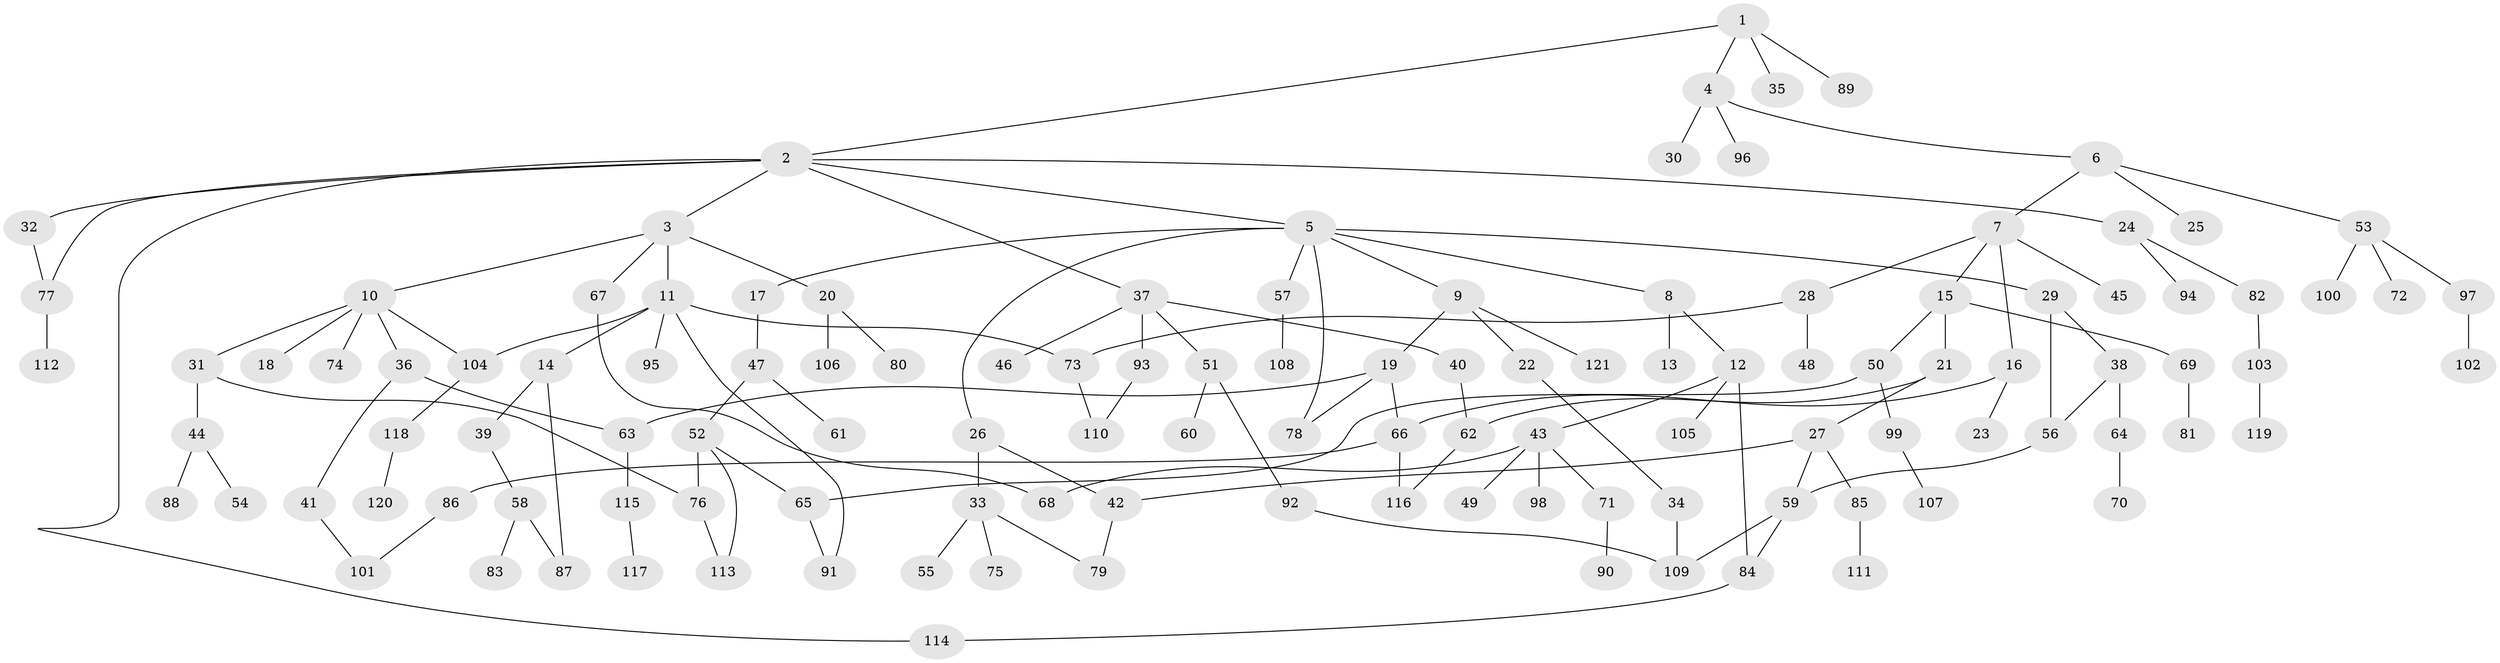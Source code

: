 // coarse degree distribution, {4: 0.08333333333333333, 13: 0.016666666666666666, 5: 0.08333333333333333, 7: 0.016666666666666666, 1: 0.38333333333333336, 2: 0.21666666666666667, 6: 0.03333333333333333, 3: 0.16666666666666666}
// Generated by graph-tools (version 1.1) at 2025/16/03/04/25 18:16:54]
// undirected, 121 vertices, 144 edges
graph export_dot {
graph [start="1"]
  node [color=gray90,style=filled];
  1;
  2;
  3;
  4;
  5;
  6;
  7;
  8;
  9;
  10;
  11;
  12;
  13;
  14;
  15;
  16;
  17;
  18;
  19;
  20;
  21;
  22;
  23;
  24;
  25;
  26;
  27;
  28;
  29;
  30;
  31;
  32;
  33;
  34;
  35;
  36;
  37;
  38;
  39;
  40;
  41;
  42;
  43;
  44;
  45;
  46;
  47;
  48;
  49;
  50;
  51;
  52;
  53;
  54;
  55;
  56;
  57;
  58;
  59;
  60;
  61;
  62;
  63;
  64;
  65;
  66;
  67;
  68;
  69;
  70;
  71;
  72;
  73;
  74;
  75;
  76;
  77;
  78;
  79;
  80;
  81;
  82;
  83;
  84;
  85;
  86;
  87;
  88;
  89;
  90;
  91;
  92;
  93;
  94;
  95;
  96;
  97;
  98;
  99;
  100;
  101;
  102;
  103;
  104;
  105;
  106;
  107;
  108;
  109;
  110;
  111;
  112;
  113;
  114;
  115;
  116;
  117;
  118;
  119;
  120;
  121;
  1 -- 2;
  1 -- 4;
  1 -- 35;
  1 -- 89;
  2 -- 3;
  2 -- 5;
  2 -- 24;
  2 -- 32;
  2 -- 37;
  2 -- 114;
  2 -- 77;
  3 -- 10;
  3 -- 11;
  3 -- 20;
  3 -- 67;
  4 -- 6;
  4 -- 30;
  4 -- 96;
  5 -- 8;
  5 -- 9;
  5 -- 17;
  5 -- 26;
  5 -- 29;
  5 -- 57;
  5 -- 78;
  6 -- 7;
  6 -- 25;
  6 -- 53;
  7 -- 15;
  7 -- 16;
  7 -- 28;
  7 -- 45;
  8 -- 12;
  8 -- 13;
  9 -- 19;
  9 -- 22;
  9 -- 121;
  10 -- 18;
  10 -- 31;
  10 -- 36;
  10 -- 74;
  10 -- 104;
  11 -- 14;
  11 -- 91;
  11 -- 95;
  11 -- 104;
  11 -- 73;
  12 -- 43;
  12 -- 105;
  12 -- 84;
  14 -- 39;
  14 -- 87;
  15 -- 21;
  15 -- 50;
  15 -- 69;
  16 -- 23;
  16 -- 66;
  17 -- 47;
  19 -- 66;
  19 -- 78;
  19 -- 63;
  20 -- 80;
  20 -- 106;
  21 -- 27;
  21 -- 62;
  22 -- 34;
  24 -- 82;
  24 -- 94;
  26 -- 33;
  26 -- 42;
  27 -- 85;
  27 -- 42;
  27 -- 59;
  28 -- 48;
  28 -- 73;
  29 -- 38;
  29 -- 56;
  31 -- 44;
  31 -- 76;
  32 -- 77;
  33 -- 55;
  33 -- 75;
  33 -- 79;
  34 -- 109;
  36 -- 41;
  36 -- 63;
  37 -- 40;
  37 -- 46;
  37 -- 51;
  37 -- 93;
  38 -- 64;
  38 -- 56;
  39 -- 58;
  40 -- 62;
  41 -- 101;
  42 -- 79;
  43 -- 49;
  43 -- 68;
  43 -- 71;
  43 -- 98;
  44 -- 54;
  44 -- 88;
  47 -- 52;
  47 -- 61;
  50 -- 99;
  50 -- 65;
  51 -- 60;
  51 -- 92;
  52 -- 65;
  52 -- 76;
  52 -- 113;
  53 -- 72;
  53 -- 97;
  53 -- 100;
  56 -- 59;
  57 -- 108;
  58 -- 83;
  58 -- 87;
  59 -- 84;
  59 -- 109;
  62 -- 116;
  63 -- 115;
  64 -- 70;
  65 -- 91;
  66 -- 86;
  66 -- 116;
  67 -- 68;
  69 -- 81;
  71 -- 90;
  73 -- 110;
  76 -- 113;
  77 -- 112;
  82 -- 103;
  84 -- 114;
  85 -- 111;
  86 -- 101;
  92 -- 109;
  93 -- 110;
  97 -- 102;
  99 -- 107;
  103 -- 119;
  104 -- 118;
  115 -- 117;
  118 -- 120;
}

